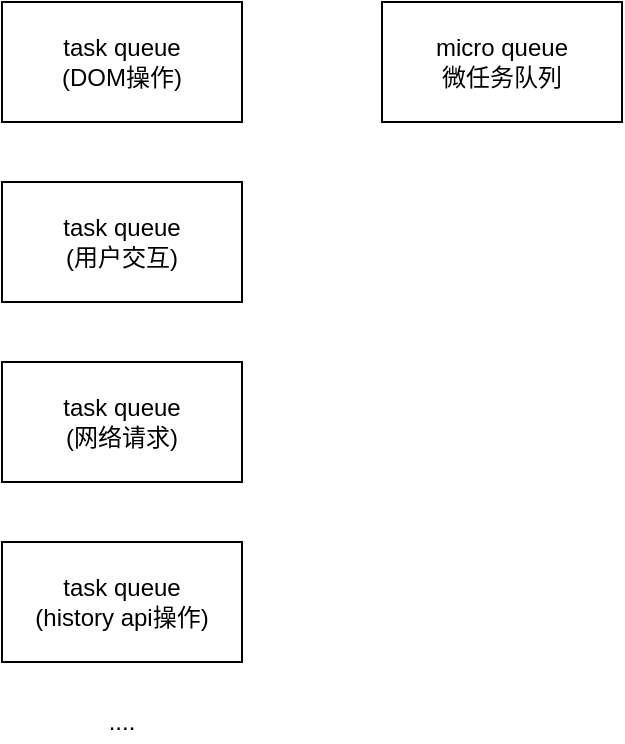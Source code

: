 <mxfile>
    <diagram id="z45NLOP8DRuxLKANFbI4" name="第 1 页">
        <mxGraphModel dx="736" dy="381" grid="1" gridSize="10" guides="1" tooltips="1" connect="1" arrows="1" fold="1" page="1" pageScale="1" pageWidth="3300" pageHeight="2339" math="0" shadow="0">
            <root>
                <mxCell id="0"/>
                <mxCell id="1" parent="0"/>
                <mxCell id="2" value="task queue&lt;br&gt;(DOM操作)" style="rounded=0;whiteSpace=wrap;html=1;" vertex="1" parent="1">
                    <mxGeometry x="330" y="70" width="120" height="60" as="geometry"/>
                </mxCell>
                <mxCell id="3" value="task queue&lt;br&gt;(用户交互)" style="rounded=0;whiteSpace=wrap;html=1;" vertex="1" parent="1">
                    <mxGeometry x="330" y="160" width="120" height="60" as="geometry"/>
                </mxCell>
                <mxCell id="4" value="task queue&lt;br&gt;(网络请求)" style="rounded=0;whiteSpace=wrap;html=1;" vertex="1" parent="1">
                    <mxGeometry x="330" y="250" width="120" height="60" as="geometry"/>
                </mxCell>
                <mxCell id="5" value="task queue&lt;br&gt;(history api操作)" style="rounded=0;whiteSpace=wrap;html=1;" vertex="1" parent="1">
                    <mxGeometry x="330" y="340" width="120" height="60" as="geometry"/>
                </mxCell>
                <mxCell id="6" value="...." style="text;html=1;strokeColor=none;fillColor=none;align=center;verticalAlign=middle;whiteSpace=wrap;rounded=0;" vertex="1" parent="1">
                    <mxGeometry x="370" y="420" width="40" height="20" as="geometry"/>
                </mxCell>
                <mxCell id="7" value="micro queue&lt;br&gt;微任务队列" style="rounded=0;whiteSpace=wrap;html=1;" vertex="1" parent="1">
                    <mxGeometry x="520" y="70" width="120" height="60" as="geometry"/>
                </mxCell>
            </root>
        </mxGraphModel>
    </diagram>
</mxfile>